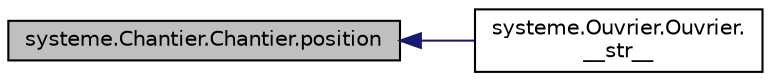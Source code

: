 digraph "systeme.Chantier.Chantier.position"
{
 // INTERACTIVE_SVG=YES
  edge [fontname="Helvetica",fontsize="10",labelfontname="Helvetica",labelfontsize="10"];
  node [fontname="Helvetica",fontsize="10",shape=record];
  rankdir="LR";
  Node1 [label="systeme.Chantier.Chantier.position",height=0.2,width=0.4,color="black", fillcolor="grey75", style="filled" fontcolor="black"];
  Node1 -> Node2 [dir="back",color="midnightblue",fontsize="10",style="solid",fontname="Helvetica"];
  Node2 [label="systeme.Ouvrier.Ouvrier.\l__str__",height=0.2,width=0.4,color="black", fillcolor="white", style="filled",URL="$classsysteme_1_1_ouvrier_1_1_ouvrier.html#a95abfe80b359b428b547eb1b83aac92e"];
}
